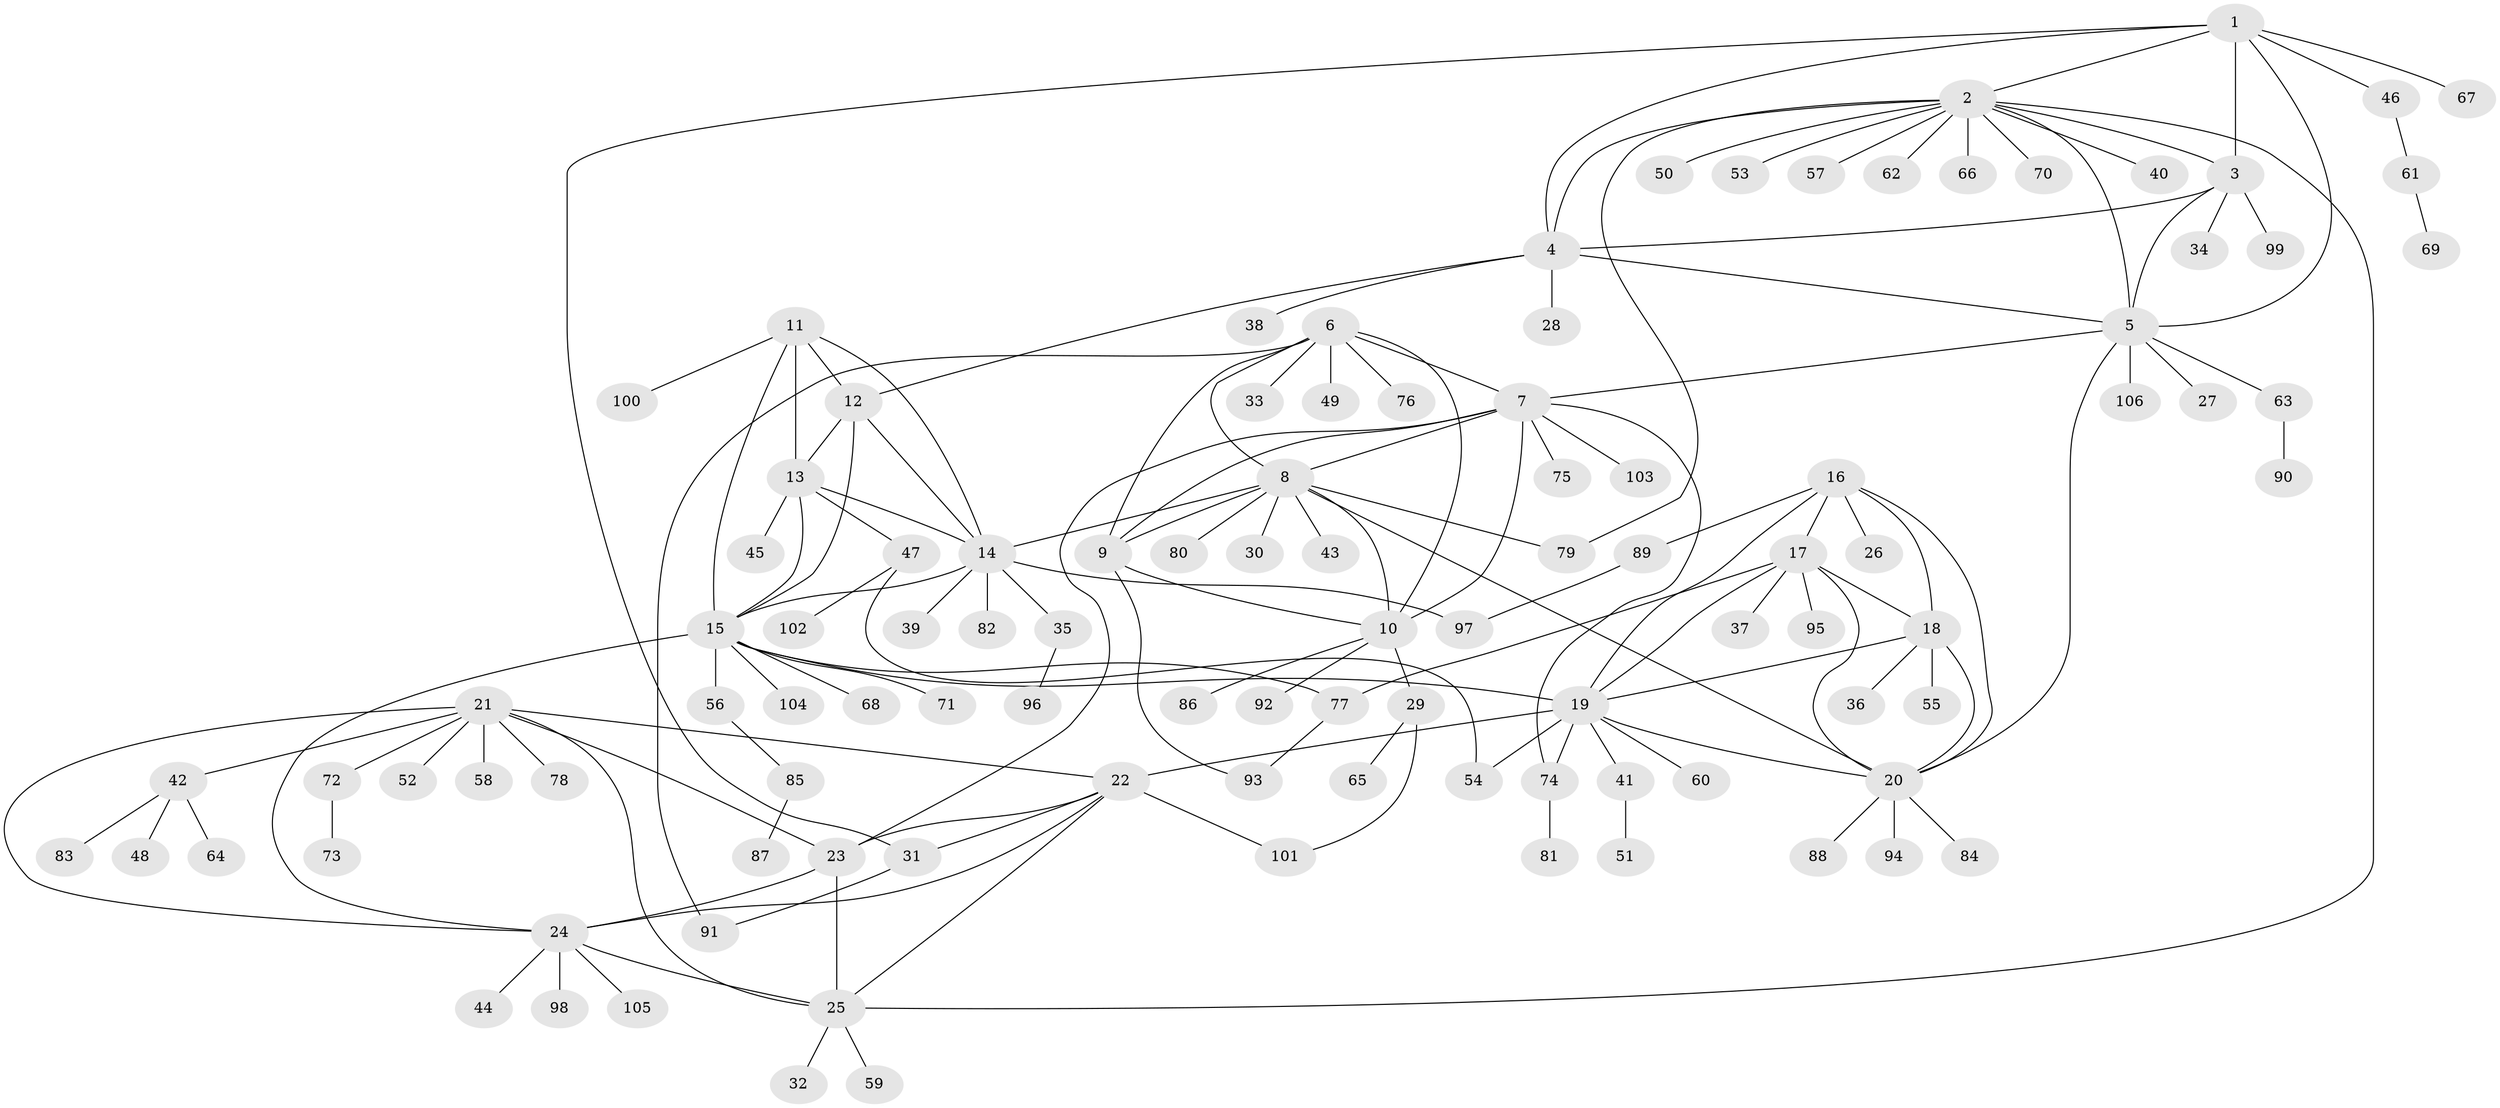 // Generated by graph-tools (version 1.1) at 2025/11/02/27/25 16:11:34]
// undirected, 106 vertices, 150 edges
graph export_dot {
graph [start="1"]
  node [color=gray90,style=filled];
  1;
  2;
  3;
  4;
  5;
  6;
  7;
  8;
  9;
  10;
  11;
  12;
  13;
  14;
  15;
  16;
  17;
  18;
  19;
  20;
  21;
  22;
  23;
  24;
  25;
  26;
  27;
  28;
  29;
  30;
  31;
  32;
  33;
  34;
  35;
  36;
  37;
  38;
  39;
  40;
  41;
  42;
  43;
  44;
  45;
  46;
  47;
  48;
  49;
  50;
  51;
  52;
  53;
  54;
  55;
  56;
  57;
  58;
  59;
  60;
  61;
  62;
  63;
  64;
  65;
  66;
  67;
  68;
  69;
  70;
  71;
  72;
  73;
  74;
  75;
  76;
  77;
  78;
  79;
  80;
  81;
  82;
  83;
  84;
  85;
  86;
  87;
  88;
  89;
  90;
  91;
  92;
  93;
  94;
  95;
  96;
  97;
  98;
  99;
  100;
  101;
  102;
  103;
  104;
  105;
  106;
  1 -- 2;
  1 -- 3;
  1 -- 4;
  1 -- 5;
  1 -- 31;
  1 -- 46;
  1 -- 67;
  2 -- 3;
  2 -- 4;
  2 -- 5;
  2 -- 25;
  2 -- 40;
  2 -- 50;
  2 -- 53;
  2 -- 57;
  2 -- 62;
  2 -- 66;
  2 -- 70;
  2 -- 79;
  3 -- 4;
  3 -- 5;
  3 -- 34;
  3 -- 99;
  4 -- 5;
  4 -- 12;
  4 -- 28;
  4 -- 38;
  5 -- 7;
  5 -- 20;
  5 -- 27;
  5 -- 63;
  5 -- 106;
  6 -- 7;
  6 -- 8;
  6 -- 9;
  6 -- 10;
  6 -- 33;
  6 -- 49;
  6 -- 76;
  6 -- 91;
  7 -- 8;
  7 -- 9;
  7 -- 10;
  7 -- 23;
  7 -- 74;
  7 -- 75;
  7 -- 103;
  8 -- 9;
  8 -- 10;
  8 -- 14;
  8 -- 20;
  8 -- 30;
  8 -- 43;
  8 -- 79;
  8 -- 80;
  9 -- 10;
  9 -- 93;
  10 -- 29;
  10 -- 86;
  10 -- 92;
  11 -- 12;
  11 -- 13;
  11 -- 14;
  11 -- 15;
  11 -- 100;
  12 -- 13;
  12 -- 14;
  12 -- 15;
  13 -- 14;
  13 -- 15;
  13 -- 45;
  13 -- 47;
  14 -- 15;
  14 -- 35;
  14 -- 39;
  14 -- 82;
  14 -- 97;
  15 -- 19;
  15 -- 24;
  15 -- 56;
  15 -- 68;
  15 -- 71;
  15 -- 77;
  15 -- 104;
  16 -- 17;
  16 -- 18;
  16 -- 19;
  16 -- 20;
  16 -- 26;
  16 -- 89;
  17 -- 18;
  17 -- 19;
  17 -- 20;
  17 -- 37;
  17 -- 77;
  17 -- 95;
  18 -- 19;
  18 -- 20;
  18 -- 36;
  18 -- 55;
  19 -- 20;
  19 -- 22;
  19 -- 41;
  19 -- 54;
  19 -- 60;
  19 -- 74;
  20 -- 84;
  20 -- 88;
  20 -- 94;
  21 -- 22;
  21 -- 23;
  21 -- 24;
  21 -- 25;
  21 -- 42;
  21 -- 52;
  21 -- 58;
  21 -- 72;
  21 -- 78;
  22 -- 23;
  22 -- 24;
  22 -- 25;
  22 -- 31;
  22 -- 101;
  23 -- 24;
  23 -- 25;
  24 -- 25;
  24 -- 44;
  24 -- 98;
  24 -- 105;
  25 -- 32;
  25 -- 59;
  29 -- 65;
  29 -- 101;
  31 -- 91;
  35 -- 96;
  41 -- 51;
  42 -- 48;
  42 -- 64;
  42 -- 83;
  46 -- 61;
  47 -- 54;
  47 -- 102;
  56 -- 85;
  61 -- 69;
  63 -- 90;
  72 -- 73;
  74 -- 81;
  77 -- 93;
  85 -- 87;
  89 -- 97;
}
